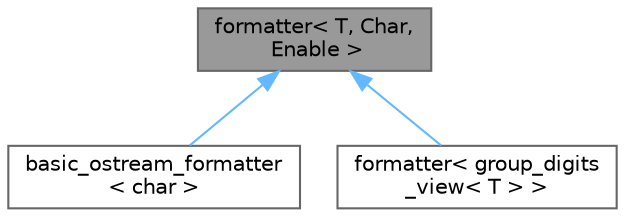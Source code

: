 digraph "formatter&lt; T, Char, Enable &gt;"
{
 // LATEX_PDF_SIZE
  bgcolor="transparent";
  edge [fontname=Helvetica,fontsize=10,labelfontname=Helvetica,labelfontsize=10];
  node [fontname=Helvetica,fontsize=10,shape=box,height=0.2,width=0.4];
  Node1 [id="Node000001",label="formatter\< T, Char,\l Enable \>",height=0.2,width=0.4,color="gray40", fillcolor="grey60", style="filled", fontcolor="black",tooltip=" "];
  Node1 -> Node2 [id="edge3_Node000001_Node000002",dir="back",color="steelblue1",style="solid",tooltip=" "];
  Node2 [id="Node000002",label="basic_ostream_formatter\l\< char \>",height=0.2,width=0.4,color="gray40", fillcolor="white", style="filled",URL="$structbasic__ostream__formatter.html",tooltip=" "];
  Node1 -> Node3 [id="edge4_Node000001_Node000003",dir="back",color="steelblue1",style="solid",tooltip=" "];
  Node3 [id="Node000003",label="formatter\< group_digits\l_view\< T \> \>",height=0.2,width=0.4,color="gray40", fillcolor="white", style="filled",URL="$structformatter_3_01group__digits__view_3_01_t_01_4_01_4.html",tooltip=" "];
}
